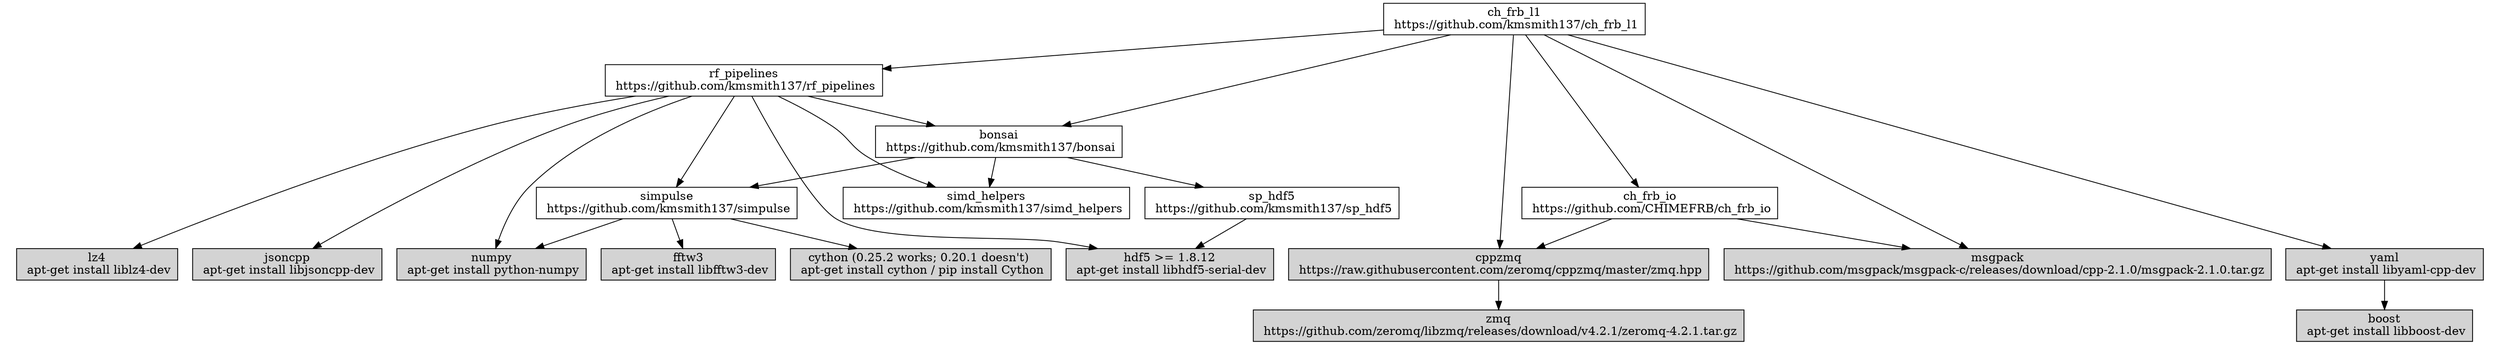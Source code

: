 digraph {

node [ shape="rectangle" ];

# system modules
subgraph cluster_1 {
  node [style=filled];
  color = white;
  # color=blue;
  hdf5;
  lz4;
  jsoncpp;
  numpy;
  yaml;
  boost;
  msgpack;
  zmqpp;
  zmq;
  fftw3;
  cython;
};

ch_frb_io [ label="ch_frb_io\n https://github.com/CHIMEFRB/ch_frb_io" ];

ch_frb_l1 [ label="ch_frb_l1\n https://github.com/kmsmith137/ch_frb_l1" ];

rf_pipelines [ label="rf_pipelines\n https://github.com/kmsmith137/rf_pipelines" ];

simd_helpers [ label="simd_helpers\n https://github.com/kmsmith137/simd_helpers" ];

simpulse [ label="simpulse\n https://github.com/kmsmith137/simpulse" ];

bonsai [ label="bonsai\n https://github.com/kmsmith137/bonsai" ];

sp_hdf5 [ label="sp_hdf5\n https://github.com/kmsmith137/sp_hdf5" ];

hdf5 [ label="hdf5 >= 1.8.12\n apt-get install libhdf5-serial-dev" ];
lz4  [ label="lz4\n apt-get install liblz4-dev" ];
jsoncpp [ label="jsoncpp\n apt-get install libjsoncpp-dev" ];
numpy [ label="numpy\n apt-get install python-numpy" ];
yaml [ label="yaml\n apt-get install libyaml-cpp-dev" ];
zmqpp [ label="cppzmq\n https://raw.githubusercontent.com/zeromq/cppzmq/master/zmq.hpp" ];
zmq [ label="zmq\n https://github.com/zeromq/libzmq/releases/download/v4.2.1/zeromq-4.2.1.tar.gz" ];
msgpack [ label="msgpack\n https://github.com/msgpack/msgpack-c/releases/download/cpp-2.1.0/msgpack-2.1.0.tar.gz" ];
boost [ label="boost\n apt-get install libboost-dev" ];
fftw3 [ label="fftw3\n apt-get install libfftw3-dev" ];
cython [ label="cython (0.25.2 works; 0.20.1 doesn't) \n apt-get install cython / pip install Cython" ];

yaml -> boost;
zmqpp -> zmq;
sp_hdf5 -> hdf5;

rf_pipelines -> hdf5 ;
rf_pipelines -> lz4;
rf_pipelines -> jsoncpp;
rf_pipelines -> numpy;
rf_pipelines -> simd_helpers;
rf_pipelines -> simpulse;
rf_pipelines -> bonsai;

ch_frb_l1 -> rf_pipelines;
ch_frb_l1 -> yaml;
ch_frb_l1 -> ch_frb_io;
ch_frb_l1 -> bonsai;
ch_frb_l1 -> msgpack;
ch_frb_l1 -> zmqpp;

ch_frb_io -> msgpack;
ch_frb_io -> zmqpp;

simpulse -> fftw3;
simpulse -> numpy;
simpulse -> cython

bonsai -> sp_hdf5;
bonsai -> simd_helpers;
bonsai -> simpulse;

}


